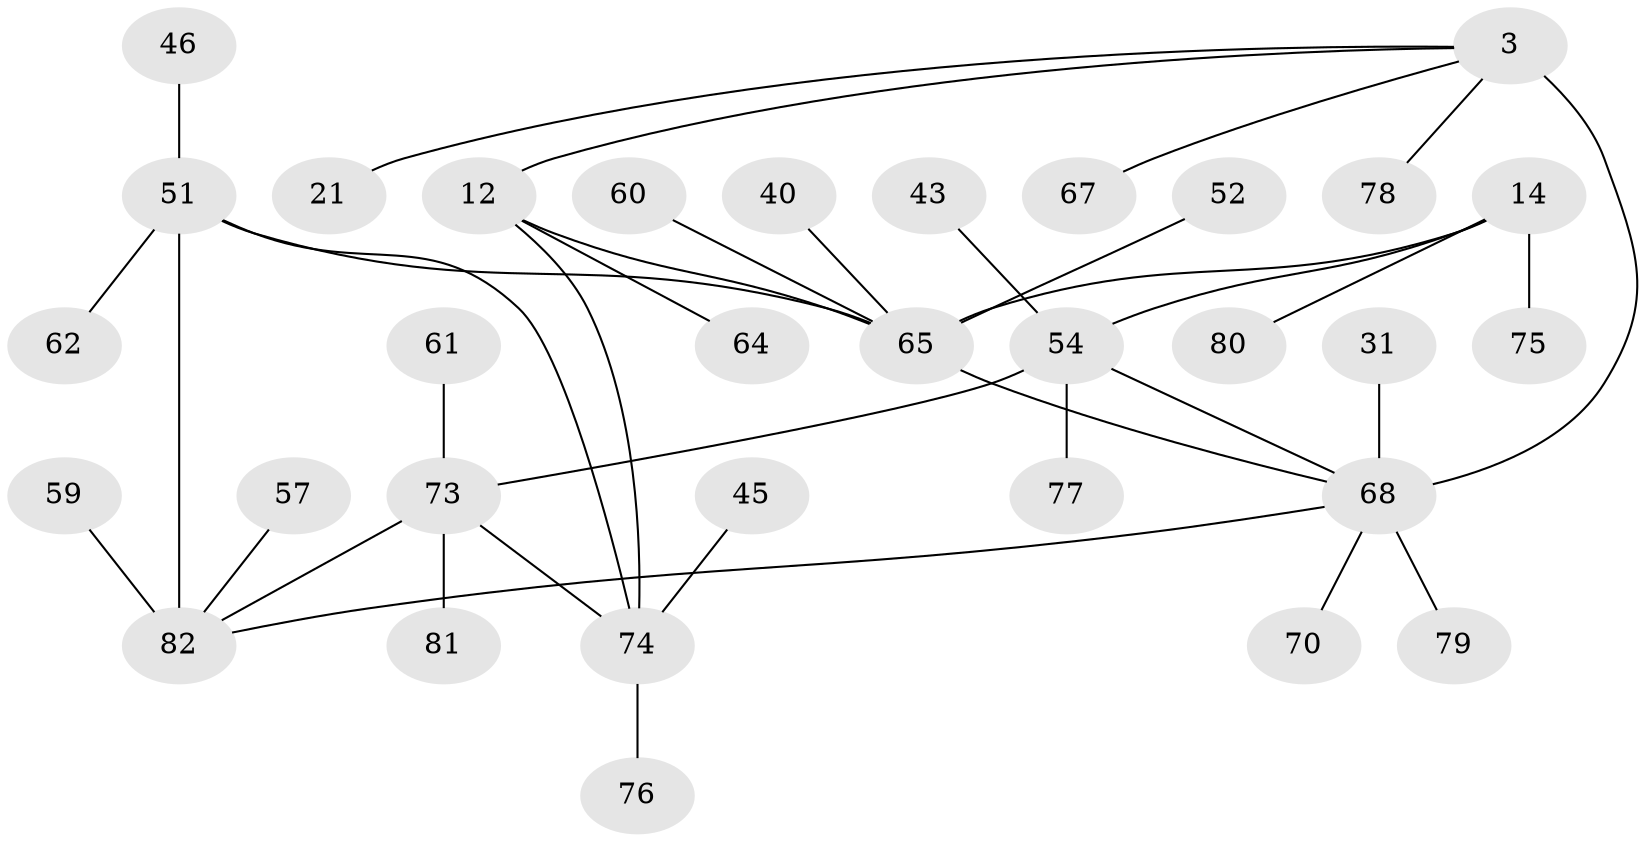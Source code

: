 // original degree distribution, {6: 0.06097560975609756, 5: 0.04878048780487805, 9: 0.024390243902439025, 8: 0.04878048780487805, 7: 0.024390243902439025, 4: 0.012195121951219513, 3: 0.04878048780487805, 10: 0.012195121951219513, 1: 0.6341463414634146, 2: 0.08536585365853659}
// Generated by graph-tools (version 1.1) at 2025/57/03/04/25 21:57:19]
// undirected, 32 vertices, 37 edges
graph export_dot {
graph [start="1"]
  node [color=gray90,style=filled];
  3 [super="+2"];
  12 [super="+9"];
  14 [super="+13"];
  21;
  31;
  40;
  43;
  45;
  46;
  51 [super="+19+26"];
  52;
  54 [super="+8+23"];
  57;
  59;
  60;
  61 [super="+44"];
  62;
  64;
  65 [super="+16+22+24+25+36"];
  67 [super="+50"];
  68 [super="+4+58+27"];
  70;
  73 [super="+34+41+47+55+56"];
  74 [super="+39"];
  75;
  76 [super="+72"];
  77 [super="+71"];
  78;
  79 [super="+66"];
  80 [super="+53"];
  81;
  82 [super="+69+49"];
  3 -- 12;
  3 -- 21;
  3 -- 78;
  3 -- 67;
  3 -- 68 [weight=4];
  12 -- 64;
  12 -- 65;
  12 -- 74 [weight=4];
  14 -- 75;
  14 -- 80;
  14 -- 65 [weight=4];
  14 -- 54;
  31 -- 68;
  40 -- 65;
  43 -- 54;
  45 -- 74;
  46 -- 51;
  51 -- 65;
  51 -- 62;
  51 -- 82 [weight=4];
  51 -- 74;
  52 -- 65;
  54 -- 68;
  54 -- 73 [weight=4];
  54 -- 77;
  57 -- 82;
  59 -- 82;
  60 -- 65;
  61 -- 73;
  65 -- 68 [weight=2];
  68 -- 70;
  68 -- 79;
  68 -- 82;
  73 -- 81;
  73 -- 82;
  73 -- 74;
  74 -- 76;
}
